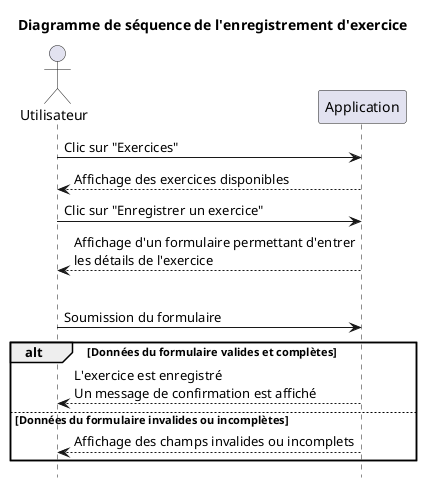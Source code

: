 @startuml
hide footbox
actor Utilisateur

title Diagramme de séquence de l'enregistrement d'exercice

Utilisateur -> Application: Clic sur "Exercices"
Utilisateur <-- Application: Affichage des exercices disponibles

Utilisateur -> Application: Clic sur "Enregistrer un exercice"
Utilisateur <-- Application: Affichage d'un formulaire permettant d'entrer\nles détails de l'exercice
|||
Utilisateur -> Application: Soumission du formulaire

alt Données du formulaire valides et complètes

    Utilisateur <-- Application: L'exercice est enregistré\nUn message de confirmation est affiché

else Données du formulaire invalides ou incomplètes

    Utilisateur <-- Application: Affichage des champs invalides ou incomplets
end
@enduml